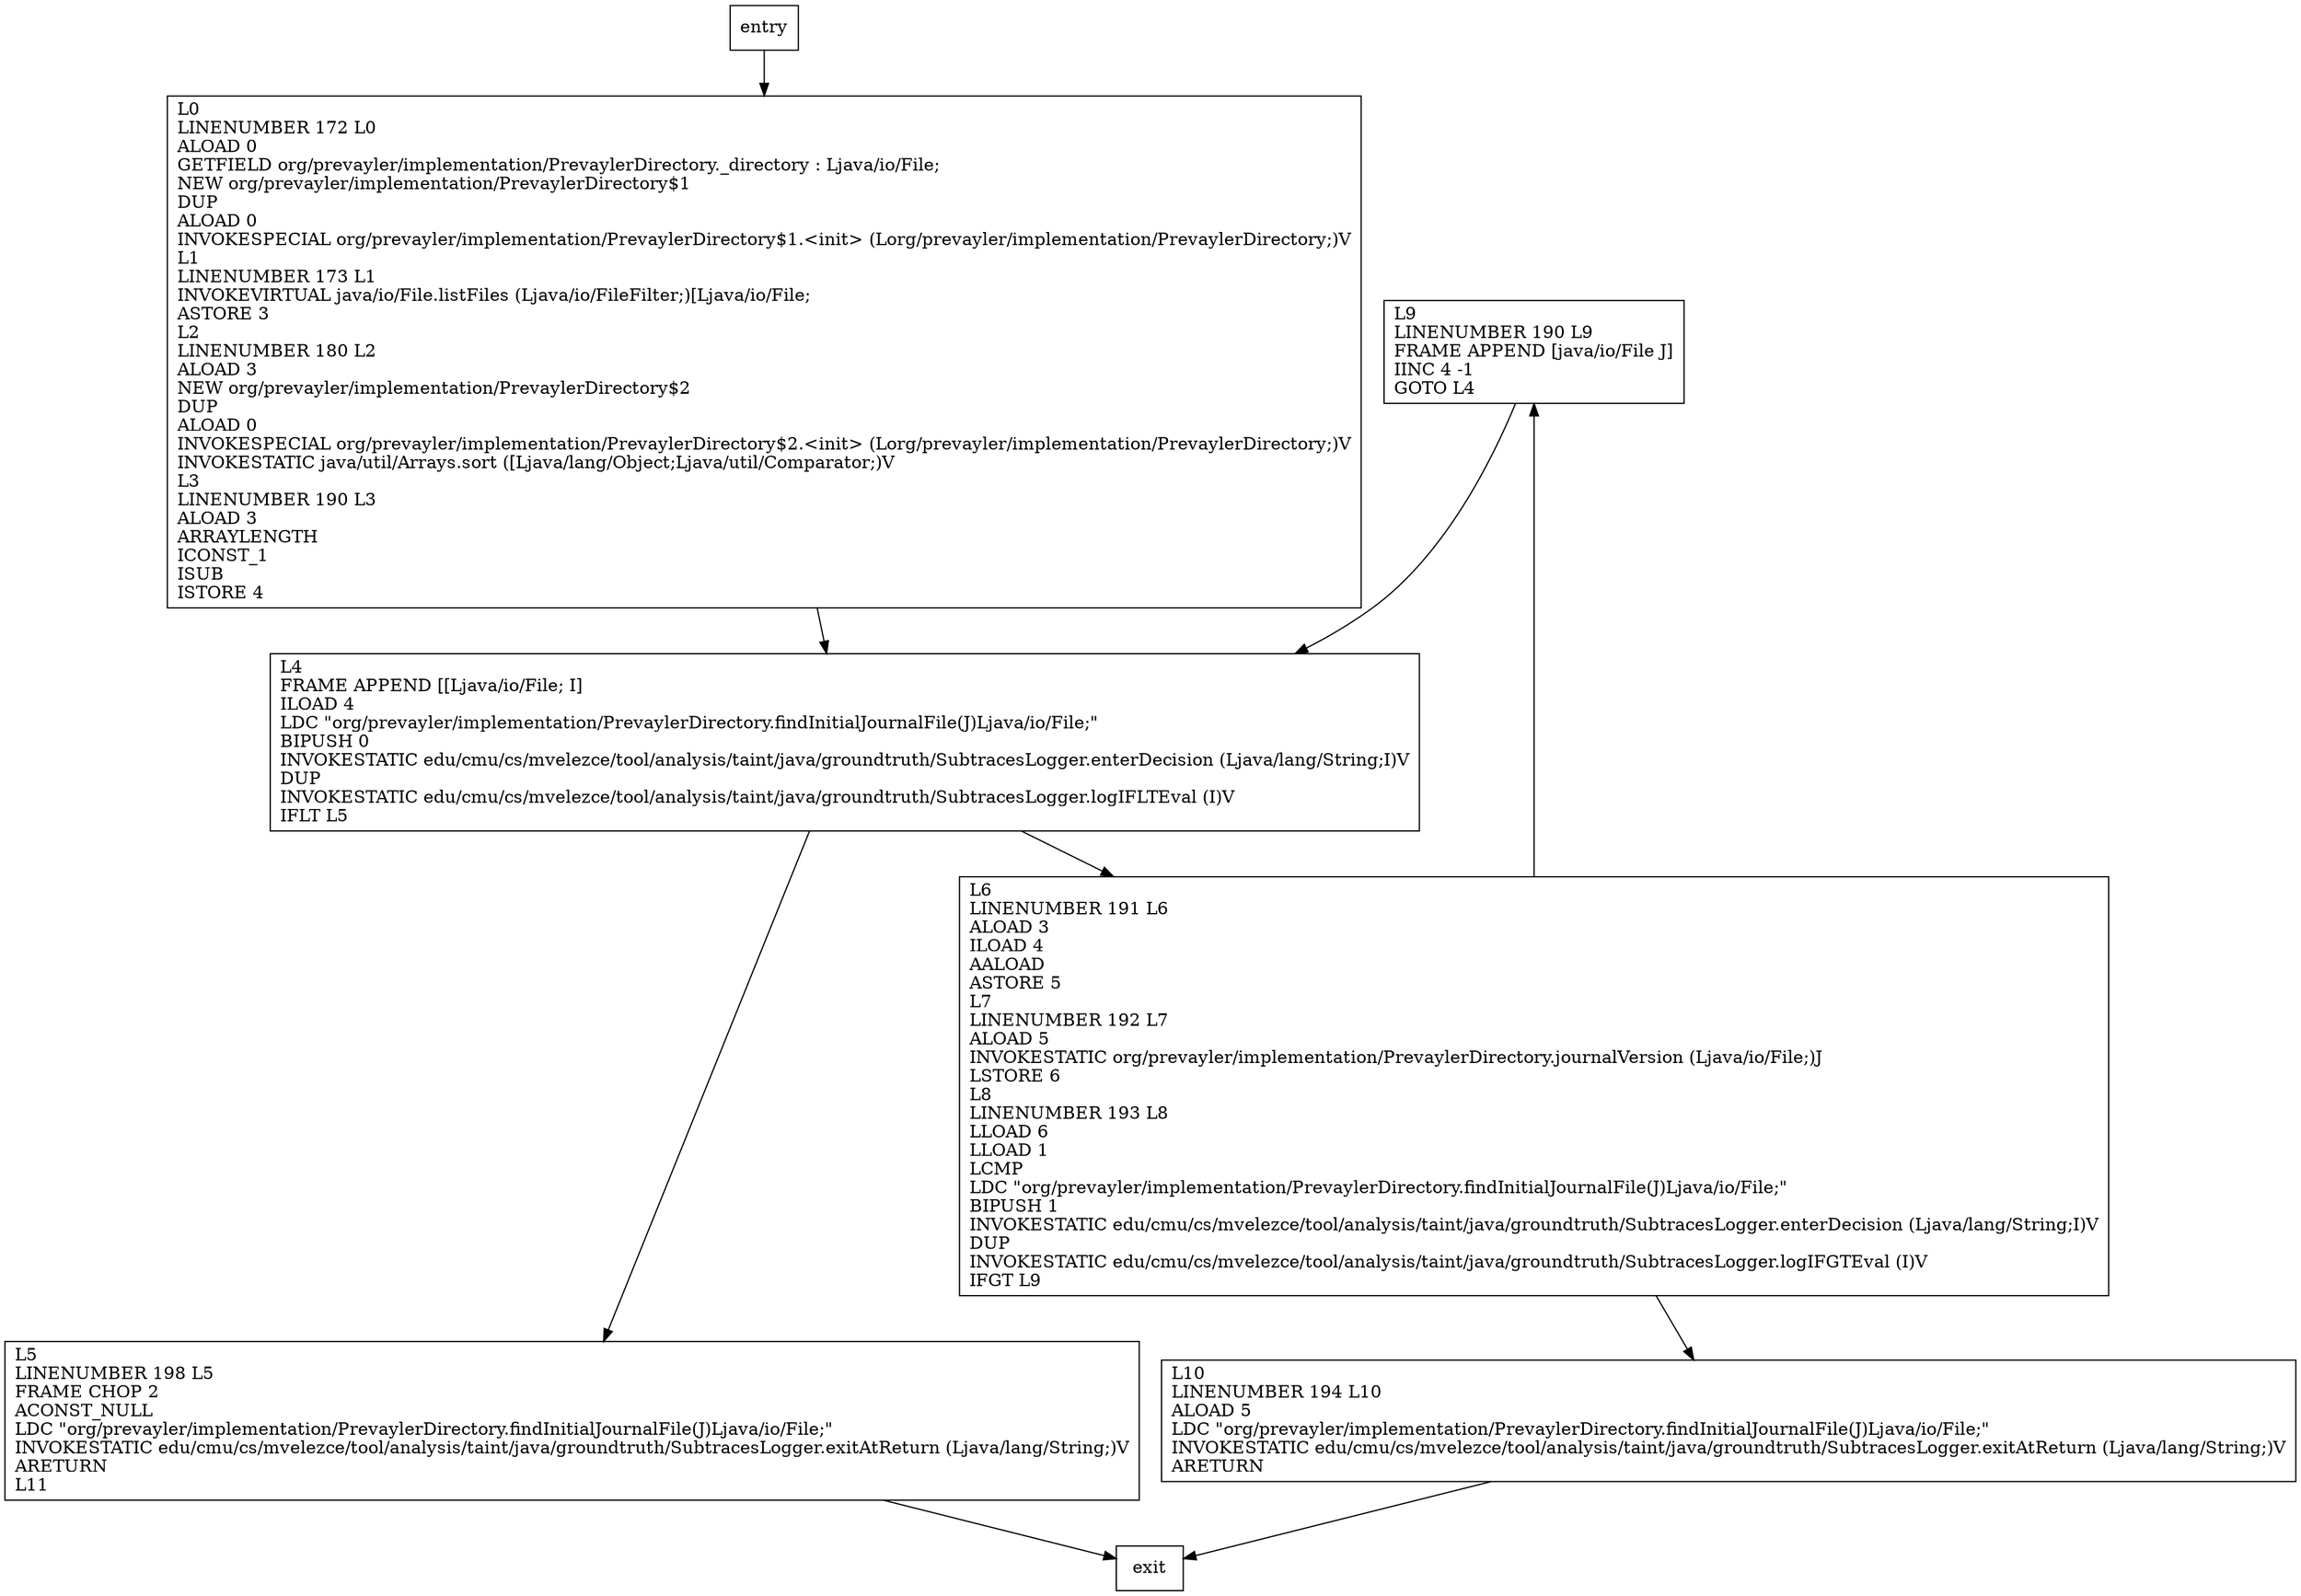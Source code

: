 digraph findInitialJournalFile {
node [shape=record];
204333035 [label="L9\lLINENUMBER 190 L9\lFRAME APPEND [java/io/File J]\lIINC 4 -1\lGOTO L4\l"];
311566049 [label="L10\lLINENUMBER 194 L10\lALOAD 5\lLDC \"org/prevayler/implementation/PrevaylerDirectory.findInitialJournalFile(J)Ljava/io/File;\"\lINVOKESTATIC edu/cmu/cs/mvelezce/tool/analysis/taint/java/groundtruth/SubtracesLogger.exitAtReturn (Ljava/lang/String;)V\lARETURN\l"];
872190678 [label="L0\lLINENUMBER 172 L0\lALOAD 0\lGETFIELD org/prevayler/implementation/PrevaylerDirectory._directory : Ljava/io/File;\lNEW org/prevayler/implementation/PrevaylerDirectory$1\lDUP\lALOAD 0\lINVOKESPECIAL org/prevayler/implementation/PrevaylerDirectory$1.\<init\> (Lorg/prevayler/implementation/PrevaylerDirectory;)V\lL1\lLINENUMBER 173 L1\lINVOKEVIRTUAL java/io/File.listFiles (Ljava/io/FileFilter;)[Ljava/io/File;\lASTORE 3\lL2\lLINENUMBER 180 L2\lALOAD 3\lNEW org/prevayler/implementation/PrevaylerDirectory$2\lDUP\lALOAD 0\lINVOKESPECIAL org/prevayler/implementation/PrevaylerDirectory$2.\<init\> (Lorg/prevayler/implementation/PrevaylerDirectory;)V\lINVOKESTATIC java/util/Arrays.sort ([Ljava/lang/Object;Ljava/util/Comparator;)V\lL3\lLINENUMBER 190 L3\lALOAD 3\lARRAYLENGTH\lICONST_1\lISUB\lISTORE 4\l"];
1848513006 [label="L4\lFRAME APPEND [[Ljava/io/File; I]\lILOAD 4\lLDC \"org/prevayler/implementation/PrevaylerDirectory.findInitialJournalFile(J)Ljava/io/File;\"\lBIPUSH 0\lINVOKESTATIC edu/cmu/cs/mvelezce/tool/analysis/taint/java/groundtruth/SubtracesLogger.enterDecision (Ljava/lang/String;I)V\lDUP\lINVOKESTATIC edu/cmu/cs/mvelezce/tool/analysis/taint/java/groundtruth/SubtracesLogger.logIFLTEval (I)V\lIFLT L5\l"];
413114271 [label="L6\lLINENUMBER 191 L6\lALOAD 3\lILOAD 4\lAALOAD\lASTORE 5\lL7\lLINENUMBER 192 L7\lALOAD 5\lINVOKESTATIC org/prevayler/implementation/PrevaylerDirectory.journalVersion (Ljava/io/File;)J\lLSTORE 6\lL8\lLINENUMBER 193 L8\lLLOAD 6\lLLOAD 1\lLCMP\lLDC \"org/prevayler/implementation/PrevaylerDirectory.findInitialJournalFile(J)Ljava/io/File;\"\lBIPUSH 1\lINVOKESTATIC edu/cmu/cs/mvelezce/tool/analysis/taint/java/groundtruth/SubtracesLogger.enterDecision (Ljava/lang/String;I)V\lDUP\lINVOKESTATIC edu/cmu/cs/mvelezce/tool/analysis/taint/java/groundtruth/SubtracesLogger.logIFGTEval (I)V\lIFGT L9\l"];
1536199789 [label="L5\lLINENUMBER 198 L5\lFRAME CHOP 2\lACONST_NULL\lLDC \"org/prevayler/implementation/PrevaylerDirectory.findInitialJournalFile(J)Ljava/io/File;\"\lINVOKESTATIC edu/cmu/cs/mvelezce/tool/analysis/taint/java/groundtruth/SubtracesLogger.exitAtReturn (Ljava/lang/String;)V\lARETURN\lL11\l"];
entry;
exit;
entry -> 872190678;
204333035 -> 1848513006;
311566049 -> exit;
872190678 -> 1848513006;
1848513006 -> 413114271;
1848513006 -> 1536199789;
413114271 -> 204333035;
413114271 -> 311566049;
1536199789 -> exit;
}
